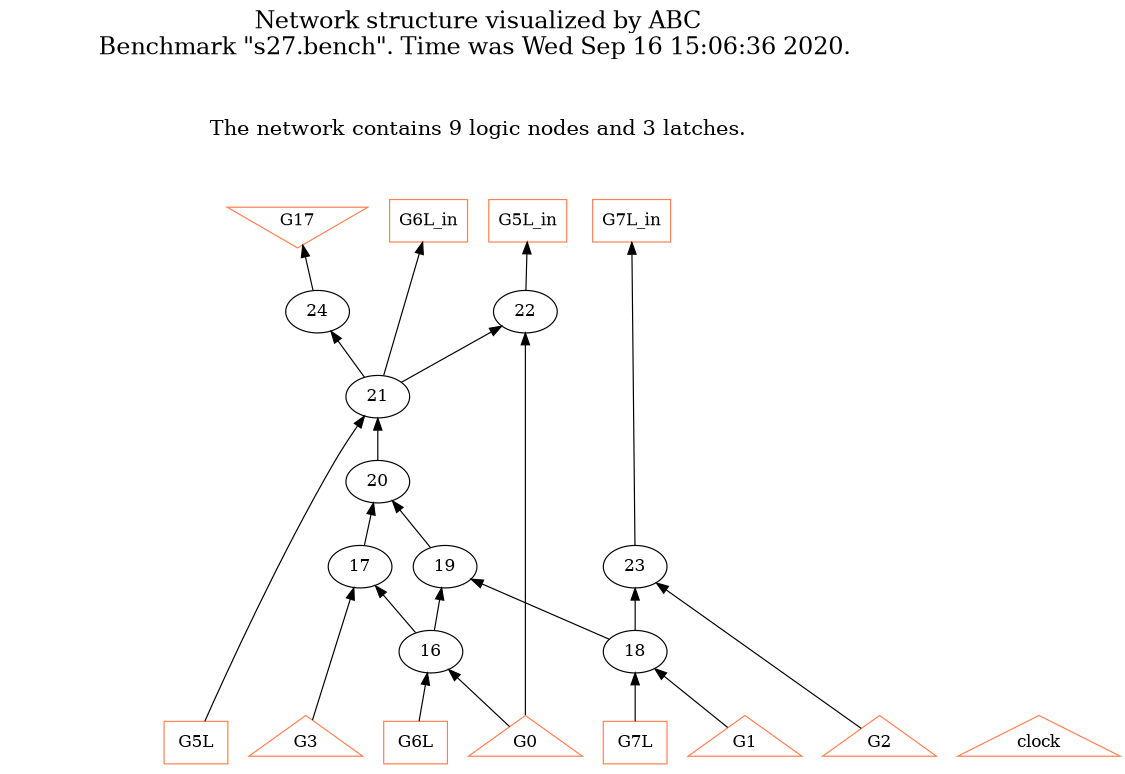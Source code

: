 # Network structure generated by ABC

digraph network {
size = "7.5,10";
center = true;
edge [dir = back];

{
  node [shape = plaintext];
  edge [style = invis];
  LevelTitle1 [label=""];
  LevelTitle2 [label=""];
  Level6 [label = ""];
  Level5 [label = ""];
  Level4 [label = ""];
  Level3 [label = ""];
  Level2 [label = ""];
  Level1 [label = ""];
  Level0 [label = ""];
  LevelTitle1 ->  LevelTitle2 ->  Level6 ->  Level5 ->  Level4 ->  Level3 ->  Level2 ->  Level1 ->  Level0;
}

{
  rank = same;
  LevelTitle1;
  title1 [shape=plaintext,
          fontsize=20,
          fontname = "Times-Roman",
          label="Network structure visualized by ABC\nBenchmark \"s27.bench\". Time was Wed Sep 16 15:06:36 2020. "
         ];
}

{
  rank = same;
  LevelTitle2;
  title2 [shape=plaintext,
          fontsize=18,
          fontname = "Times-Roman",
          label="The network contains 9 logic nodes and 3 latches.\n"
         ];
}

{
  rank = same;
  Level6;
  Node6 [label = "G17", shape = invtriangle, color = coral, fillcolor = coral];
  Node8 [label = "G5L_in", shape = box, color = coral, fillcolor = coral];
  Node11 [label = "G6L_in", shape = box, color = coral, fillcolor = coral];
  Node14 [label = "G7L_in", shape = box, color = coral, fillcolor = coral];
}

{
  rank = same;
  Level5;
  Node22 [label = "22\n", shape = ellipse];
  Node24 [label = "24\n", shape = ellipse];
}

{
  rank = same;
  Level4;
  Node21 [label = "21\n", shape = ellipse];
}

{
  rank = same;
  Level3;
  Node20 [label = "20\n", shape = ellipse];
}

{
  rank = same;
  Level2;
  Node17 [label = "17\n", shape = ellipse];
  Node19 [label = "19\n", shape = ellipse];
  Node23 [label = "23\n", shape = ellipse];
}

{
  rank = same;
  Level1;
  Node16 [label = "16\n", shape = ellipse];
  Node18 [label = "18\n", shape = ellipse];
}

{
  rank = same;
  Level0;
  Node1 [label = "clock", shape = triangle, color = coral, fillcolor = coral];
  Node2 [label = "G0", shape = triangle, color = coral, fillcolor = coral];
  Node3 [label = "G1", shape = triangle, color = coral, fillcolor = coral];
  Node4 [label = "G2", shape = triangle, color = coral, fillcolor = coral];
  Node5 [label = "G3", shape = triangle, color = coral, fillcolor = coral];
  Node9 [label = "G5L", shape = box, color = coral, fillcolor = coral];
  Node12 [label = "G6L", shape = box, color = coral, fillcolor = coral];
  Node15 [label = "G7L", shape = box, color = coral, fillcolor = coral];
}

title1 -> title2 [style = invis];
title2 -> Node6 [style = invis];
title2 -> Node8 [style = invis];
title2 -> Node11 [style = invis];
title2 -> Node14 [style = invis];
Node6 -> Node24 [style = solid];
Node8 -> Node22 [style = solid];
Node11 -> Node21 [style = solid];
Node14 -> Node23 [style = solid];
Node16 -> Node2 [style = solid];
Node16 -> Node12 [style = solid];
Node17 -> Node5 [style = solid];
Node17 -> Node16 [style = solid];
Node18 -> Node3 [style = solid];
Node18 -> Node15 [style = solid];
Node19 -> Node16 [style = solid];
Node19 -> Node18 [style = solid];
Node20 -> Node17 [style = solid];
Node20 -> Node19 [style = solid];
Node21 -> Node9 [style = solid];
Node21 -> Node20 [style = solid];
Node22 -> Node2 [style = solid];
Node22 -> Node21 [style = solid];
Node23 -> Node4 [style = solid];
Node23 -> Node18 [style = solid];
Node24 -> Node21 [style = solid];
}

